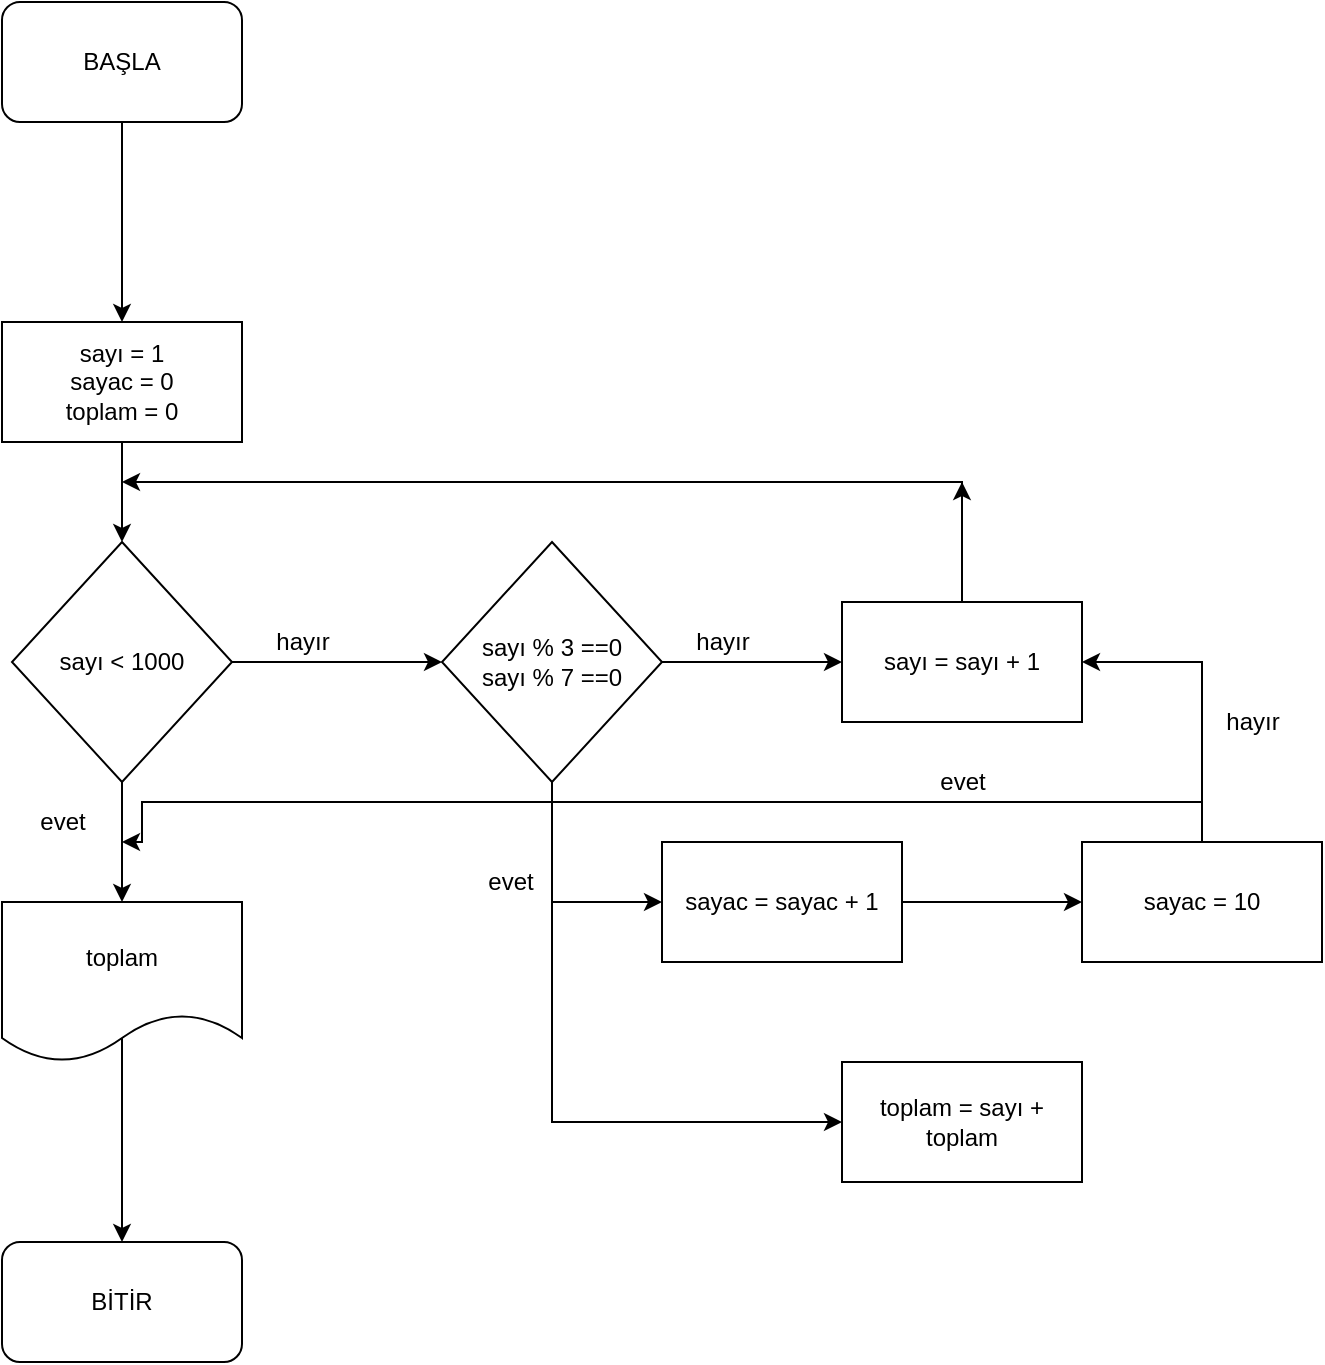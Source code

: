<mxfile version="21.0.8" type="device"><diagram name="Sayfa -1" id="y9c9FkWJ94AnFZuaciVB"><mxGraphModel dx="1393" dy="789" grid="1" gridSize="10" guides="1" tooltips="1" connect="1" arrows="1" fold="1" page="1" pageScale="1" pageWidth="827" pageHeight="1169" math="0" shadow="0"><root><mxCell id="0"/><mxCell id="1" parent="0"/><mxCell id="WaPyl46-MFnn0d-PkwOq-6" style="edgeStyle=orthogonalEdgeStyle;rounded=0;orthogonalLoop=1;jettySize=auto;html=1;exitX=0.5;exitY=1;exitDx=0;exitDy=0;" parent="1" source="WaPyl46-MFnn0d-PkwOq-1" target="WaPyl46-MFnn0d-PkwOq-2" edge="1"><mxGeometry relative="1" as="geometry"/></mxCell><mxCell id="WaPyl46-MFnn0d-PkwOq-1" value="BAŞLA" style="rounded=1;whiteSpace=wrap;html=1;" parent="1" vertex="1"><mxGeometry x="160" y="40" width="120" height="60" as="geometry"/></mxCell><mxCell id="WaPyl46-MFnn0d-PkwOq-8" style="edgeStyle=orthogonalEdgeStyle;rounded=0;orthogonalLoop=1;jettySize=auto;html=1;exitX=0.5;exitY=1;exitDx=0;exitDy=0;entryX=0.5;entryY=0;entryDx=0;entryDy=0;" parent="1" source="WaPyl46-MFnn0d-PkwOq-2" target="WaPyl46-MFnn0d-PkwOq-7" edge="1"><mxGeometry relative="1" as="geometry"/></mxCell><mxCell id="WaPyl46-MFnn0d-PkwOq-2" value="sayı = 1&lt;br&gt;sayac = 0&lt;br&gt;toplam = 0" style="rounded=0;whiteSpace=wrap;html=1;" parent="1" vertex="1"><mxGeometry x="160" y="200" width="120" height="60" as="geometry"/></mxCell><mxCell id="WaPyl46-MFnn0d-PkwOq-11" style="edgeStyle=orthogonalEdgeStyle;rounded=0;orthogonalLoop=1;jettySize=auto;html=1;exitX=1;exitY=0.5;exitDx=0;exitDy=0;entryX=0;entryY=0.5;entryDx=0;entryDy=0;" parent="1" source="WaPyl46-MFnn0d-PkwOq-7" target="WaPyl46-MFnn0d-PkwOq-9" edge="1"><mxGeometry relative="1" as="geometry"/></mxCell><mxCell id="WaPyl46-MFnn0d-PkwOq-20" style="edgeStyle=orthogonalEdgeStyle;rounded=0;orthogonalLoop=1;jettySize=auto;html=1;exitX=0.5;exitY=1;exitDx=0;exitDy=0;entryX=0.5;entryY=0;entryDx=0;entryDy=0;" parent="1" source="WaPyl46-MFnn0d-PkwOq-7" target="WaPyl46-MFnn0d-PkwOq-18" edge="1"><mxGeometry relative="1" as="geometry"/></mxCell><mxCell id="WaPyl46-MFnn0d-PkwOq-7" value="sayı &amp;lt; 1000" style="rhombus;whiteSpace=wrap;html=1;" parent="1" vertex="1"><mxGeometry x="165" y="310" width="110" height="120" as="geometry"/></mxCell><mxCell id="WaPyl46-MFnn0d-PkwOq-13" style="edgeStyle=orthogonalEdgeStyle;rounded=0;orthogonalLoop=1;jettySize=auto;html=1;exitX=1;exitY=0.5;exitDx=0;exitDy=0;" parent="1" source="WaPyl46-MFnn0d-PkwOq-9" target="WaPyl46-MFnn0d-PkwOq-12" edge="1"><mxGeometry relative="1" as="geometry"/></mxCell><mxCell id="WaPyl46-MFnn0d-PkwOq-15" style="edgeStyle=orthogonalEdgeStyle;rounded=0;orthogonalLoop=1;jettySize=auto;html=1;exitX=0.5;exitY=1;exitDx=0;exitDy=0;entryX=0;entryY=0.5;entryDx=0;entryDy=0;" parent="1" source="WaPyl46-MFnn0d-PkwOq-9" target="WaPyl46-MFnn0d-PkwOq-14" edge="1"><mxGeometry relative="1" as="geometry"/></mxCell><mxCell id="WaPyl46-MFnn0d-PkwOq-24" style="edgeStyle=orthogonalEdgeStyle;rounded=0;orthogonalLoop=1;jettySize=auto;html=1;exitX=0.5;exitY=1;exitDx=0;exitDy=0;entryX=0;entryY=0.5;entryDx=0;entryDy=0;" parent="1" source="WaPyl46-MFnn0d-PkwOq-9" target="WaPyl46-MFnn0d-PkwOq-23" edge="1"><mxGeometry relative="1" as="geometry"/></mxCell><mxCell id="WaPyl46-MFnn0d-PkwOq-9" value="sayı % 3 ==0&lt;br&gt;sayı % 7 ==0" style="rhombus;whiteSpace=wrap;html=1;" parent="1" vertex="1"><mxGeometry x="380" y="310" width="110" height="120" as="geometry"/></mxCell><mxCell id="WaPyl46-MFnn0d-PkwOq-16" style="edgeStyle=orthogonalEdgeStyle;rounded=0;orthogonalLoop=1;jettySize=auto;html=1;exitX=0.5;exitY=0;exitDx=0;exitDy=0;" parent="1" source="WaPyl46-MFnn0d-PkwOq-12" edge="1"><mxGeometry relative="1" as="geometry"><mxPoint x="640" y="280" as="targetPoint"/></mxGeometry></mxCell><mxCell id="WaPyl46-MFnn0d-PkwOq-12" value="sayı = sayı + 1" style="rounded=0;whiteSpace=wrap;html=1;" parent="1" vertex="1"><mxGeometry x="580" y="340" width="120" height="60" as="geometry"/></mxCell><mxCell id="WaPyl46-MFnn0d-PkwOq-26" style="edgeStyle=orthogonalEdgeStyle;rounded=0;orthogonalLoop=1;jettySize=auto;html=1;exitX=1;exitY=0.5;exitDx=0;exitDy=0;entryX=0;entryY=0.5;entryDx=0;entryDy=0;" parent="1" source="WaPyl46-MFnn0d-PkwOq-14" target="WaPyl46-MFnn0d-PkwOq-25" edge="1"><mxGeometry relative="1" as="geometry"/></mxCell><mxCell id="WaPyl46-MFnn0d-PkwOq-14" value="sayac = sayac + 1" style="rounded=0;whiteSpace=wrap;html=1;" parent="1" vertex="1"><mxGeometry x="490" y="460" width="120" height="60" as="geometry"/></mxCell><mxCell id="WaPyl46-MFnn0d-PkwOq-17" value="" style="endArrow=classic;html=1;rounded=0;" parent="1" edge="1"><mxGeometry width="50" height="50" relative="1" as="geometry"><mxPoint x="640" y="290" as="sourcePoint"/><mxPoint x="220" y="280" as="targetPoint"/><Array as="points"><mxPoint x="640" y="280"/></Array></mxGeometry></mxCell><mxCell id="WaPyl46-MFnn0d-PkwOq-22" style="edgeStyle=orthogonalEdgeStyle;rounded=0;orthogonalLoop=1;jettySize=auto;html=1;exitX=1;exitY=0.75;exitDx=0;exitDy=0;entryX=0.5;entryY=0;entryDx=0;entryDy=0;" parent="1" source="WaPyl46-MFnn0d-PkwOq-18" target="WaPyl46-MFnn0d-PkwOq-19" edge="1"><mxGeometry relative="1" as="geometry"><Array as="points"><mxPoint x="280" y="540"/><mxPoint x="220" y="540"/></Array></mxGeometry></mxCell><mxCell id="WaPyl46-MFnn0d-PkwOq-18" value="toplam" style="shape=document;whiteSpace=wrap;html=1;boundedLbl=1;" parent="1" vertex="1"><mxGeometry x="160" y="490" width="120" height="80" as="geometry"/></mxCell><mxCell id="WaPyl46-MFnn0d-PkwOq-19" value="BİTİR" style="rounded=1;whiteSpace=wrap;html=1;" parent="1" vertex="1"><mxGeometry x="160" y="660" width="120" height="60" as="geometry"/></mxCell><mxCell id="WaPyl46-MFnn0d-PkwOq-23" value="toplam = sayı + toplam" style="rounded=0;whiteSpace=wrap;html=1;" parent="1" vertex="1"><mxGeometry x="580" y="570" width="120" height="60" as="geometry"/></mxCell><mxCell id="WaPyl46-MFnn0d-PkwOq-27" style="edgeStyle=orthogonalEdgeStyle;rounded=0;orthogonalLoop=1;jettySize=auto;html=1;exitX=0.5;exitY=0;exitDx=0;exitDy=0;" parent="1" source="WaPyl46-MFnn0d-PkwOq-25" edge="1"><mxGeometry relative="1" as="geometry"><mxPoint x="220" y="460" as="targetPoint"/><Array as="points"><mxPoint x="760" y="440"/><mxPoint x="230" y="440"/><mxPoint x="230" y="460"/></Array></mxGeometry></mxCell><mxCell id="WaPyl46-MFnn0d-PkwOq-34" style="edgeStyle=orthogonalEdgeStyle;rounded=0;orthogonalLoop=1;jettySize=auto;html=1;exitX=0.5;exitY=0;exitDx=0;exitDy=0;entryX=1;entryY=0.5;entryDx=0;entryDy=0;" parent="1" source="WaPyl46-MFnn0d-PkwOq-25" target="WaPyl46-MFnn0d-PkwOq-12" edge="1"><mxGeometry relative="1" as="geometry"/></mxCell><mxCell id="WaPyl46-MFnn0d-PkwOq-25" value="sayac = 10" style="rounded=0;whiteSpace=wrap;html=1;" parent="1" vertex="1"><mxGeometry x="700" y="460" width="120" height="60" as="geometry"/></mxCell><mxCell id="WaPyl46-MFnn0d-PkwOq-28" value="evet" style="text;html=1;align=center;verticalAlign=middle;resizable=0;points=[];autosize=1;strokeColor=none;fillColor=none;" parent="1" vertex="1"><mxGeometry x="615" y="415" width="50" height="30" as="geometry"/></mxCell><mxCell id="WaPyl46-MFnn0d-PkwOq-29" value="evet" style="text;html=1;align=center;verticalAlign=middle;resizable=0;points=[];autosize=1;strokeColor=none;fillColor=none;" parent="1" vertex="1"><mxGeometry x="165" y="435" width="50" height="30" as="geometry"/></mxCell><mxCell id="WaPyl46-MFnn0d-PkwOq-30" value="hayır" style="text;html=1;align=center;verticalAlign=middle;resizable=0;points=[];autosize=1;strokeColor=none;fillColor=none;" parent="1" vertex="1"><mxGeometry x="285" y="345" width="50" height="30" as="geometry"/></mxCell><mxCell id="WaPyl46-MFnn0d-PkwOq-31" value="evet" style="text;html=1;align=center;verticalAlign=middle;resizable=0;points=[];autosize=1;strokeColor=none;fillColor=none;" parent="1" vertex="1"><mxGeometry x="389" y="465" width="50" height="30" as="geometry"/></mxCell><mxCell id="WaPyl46-MFnn0d-PkwOq-32" value="hayır" style="text;html=1;align=center;verticalAlign=middle;resizable=0;points=[];autosize=1;strokeColor=none;fillColor=none;" parent="1" vertex="1"><mxGeometry x="495" y="345" width="50" height="30" as="geometry"/></mxCell><mxCell id="WaPyl46-MFnn0d-PkwOq-33" value="hayır" style="text;html=1;align=center;verticalAlign=middle;resizable=0;points=[];autosize=1;strokeColor=none;fillColor=none;" parent="1" vertex="1"><mxGeometry x="760" y="385" width="50" height="30" as="geometry"/></mxCell></root></mxGraphModel></diagram></mxfile>